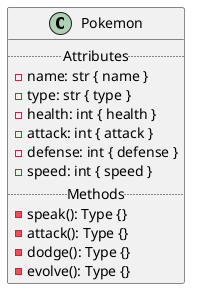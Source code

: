 @startuml
class Pokemon {
  .. Attributes ..
- name: str { name }
- type: str { type }
- health: int { health }
- attack: int { attack }
- defense: int { defense }
- speed: int { speed }
  .. Methods ..
- speak(): Type {}
- attack(): Type {}
- dodge(): Type {}
- evolve(): Type {}
}
@enduml